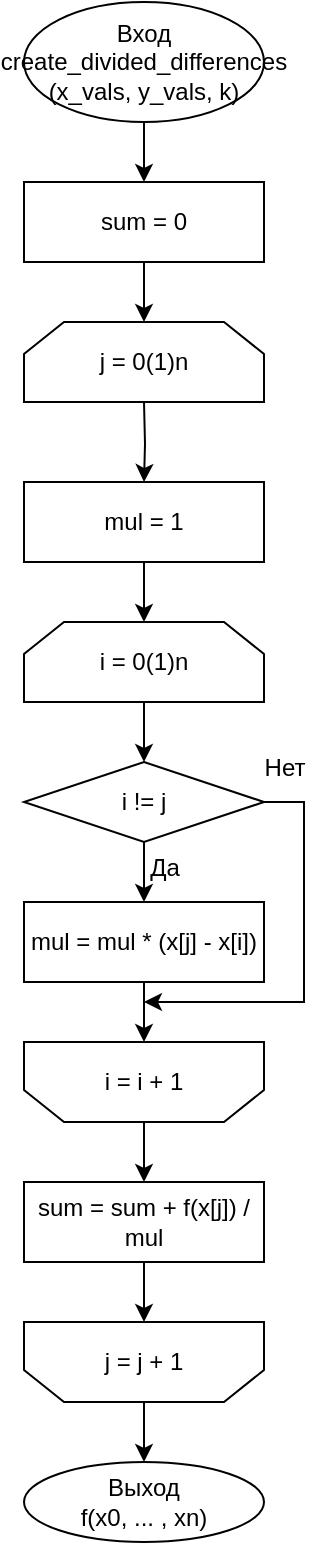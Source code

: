 <mxfile version="24.2.1" type="device">
  <diagram name="Страница — 1" id="b5Fu51LjnXdeVfcx_5U3">
    <mxGraphModel dx="1042" dy="535" grid="1" gridSize="10" guides="1" tooltips="1" connect="1" arrows="1" fold="1" page="1" pageScale="1" pageWidth="827" pageHeight="1169" math="0" shadow="0">
      <root>
        <mxCell id="0" />
        <mxCell id="1" parent="0" />
        <mxCell id="GmpKweX77fATSRwiP_Va-14" style="edgeStyle=orthogonalEdgeStyle;rounded=0;orthogonalLoop=1;jettySize=auto;html=1;entryX=0.5;entryY=0;entryDx=0;entryDy=0;" parent="1" source="GmpKweX77fATSRwiP_Va-1" target="GmpKweX77fATSRwiP_Va-5" edge="1">
          <mxGeometry relative="1" as="geometry" />
        </mxCell>
        <mxCell id="GmpKweX77fATSRwiP_Va-1" value="Вход&lt;div&gt;create_divided_differences&lt;/div&gt;&lt;div&gt;(x_vals, y_vals, k)&lt;/div&gt;" style="ellipse;whiteSpace=wrap;html=1;" parent="1" vertex="1">
          <mxGeometry x="360" y="100" width="120" height="60" as="geometry" />
        </mxCell>
        <mxCell id="GmpKweX77fATSRwiP_Va-12" style="edgeStyle=orthogonalEdgeStyle;rounded=0;orthogonalLoop=1;jettySize=auto;html=1;entryX=0.5;entryY=0;entryDx=0;entryDy=0;" parent="1" target="GmpKweX77fATSRwiP_Va-6" edge="1">
          <mxGeometry relative="1" as="geometry">
            <mxPoint x="420" y="300" as="sourcePoint" />
          </mxGeometry>
        </mxCell>
        <mxCell id="GmpKweX77fATSRwiP_Va-13" style="edgeStyle=orthogonalEdgeStyle;rounded=0;orthogonalLoop=1;jettySize=auto;html=1;entryX=0.5;entryY=0;entryDx=0;entryDy=0;" parent="1" source="GmpKweX77fATSRwiP_Va-5" edge="1">
          <mxGeometry relative="1" as="geometry">
            <mxPoint x="420" y="260" as="targetPoint" />
          </mxGeometry>
        </mxCell>
        <mxCell id="GmpKweX77fATSRwiP_Va-5" value="sum = 0" style="rounded=0;whiteSpace=wrap;html=1;" parent="1" vertex="1">
          <mxGeometry x="360" y="190" width="120" height="40" as="geometry" />
        </mxCell>
        <mxCell id="GmpKweX77fATSRwiP_Va-11" style="edgeStyle=orthogonalEdgeStyle;rounded=0;orthogonalLoop=1;jettySize=auto;html=1;entryX=0.5;entryY=0;entryDx=0;entryDy=0;" parent="1" source="GmpKweX77fATSRwiP_Va-6" edge="1">
          <mxGeometry relative="1" as="geometry">
            <mxPoint x="420" y="410" as="targetPoint" />
          </mxGeometry>
        </mxCell>
        <mxCell id="GmpKweX77fATSRwiP_Va-6" value="mul = 1" style="rounded=0;whiteSpace=wrap;html=1;" parent="1" vertex="1">
          <mxGeometry x="360" y="340" width="120" height="40" as="geometry" />
        </mxCell>
        <mxCell id="GmpKweX77fATSRwiP_Va-23" style="edgeStyle=orthogonalEdgeStyle;rounded=0;orthogonalLoop=1;jettySize=auto;html=1;entryX=0.5;entryY=1;entryDx=0;entryDy=0;" parent="1" source="GmpKweX77fATSRwiP_Va-7" target="GmpKweX77fATSRwiP_Va-22" edge="1">
          <mxGeometry relative="1" as="geometry" />
        </mxCell>
        <mxCell id="GmpKweX77fATSRwiP_Va-7" value="mul = mul * (x[j] - x[i])" style="rounded=0;whiteSpace=wrap;html=1;" parent="1" vertex="1">
          <mxGeometry x="360" y="550" width="120" height="40" as="geometry" />
        </mxCell>
        <mxCell id="GmpKweX77fATSRwiP_Va-27" style="edgeStyle=orthogonalEdgeStyle;rounded=0;orthogonalLoop=1;jettySize=auto;html=1;" parent="1" source="GmpKweX77fATSRwiP_Va-15" target="GmpKweX77fATSRwiP_Va-26" edge="1">
          <mxGeometry relative="1" as="geometry" />
        </mxCell>
        <mxCell id="GmpKweX77fATSRwiP_Va-15" value="sum = sum + f(x[j]) / mul" style="rounded=0;whiteSpace=wrap;html=1;" parent="1" vertex="1">
          <mxGeometry x="360" y="690" width="120" height="40" as="geometry" />
        </mxCell>
        <mxCell id="GmpKweX77fATSRwiP_Va-18" value="Выход&lt;div&gt;f(x0, ... , xn)&lt;/div&gt;" style="ellipse;whiteSpace=wrap;html=1;" parent="1" vertex="1">
          <mxGeometry x="360" y="830" width="120" height="40" as="geometry" />
        </mxCell>
        <mxCell id="Ecfa0SH4_Y8q_K_p52DG-2" style="edgeStyle=orthogonalEdgeStyle;rounded=0;orthogonalLoop=1;jettySize=auto;html=1;entryX=0.5;entryY=0;entryDx=0;entryDy=0;" edge="1" parent="1" source="GmpKweX77fATSRwiP_Va-20" target="Ecfa0SH4_Y8q_K_p52DG-1">
          <mxGeometry relative="1" as="geometry" />
        </mxCell>
        <mxCell id="GmpKweX77fATSRwiP_Va-20" value="i = 0(1)n" style="shape=loopLimit;whiteSpace=wrap;html=1;direction=east;" parent="1" vertex="1">
          <mxGeometry x="360" y="410" width="120" height="40" as="geometry" />
        </mxCell>
        <mxCell id="GmpKweX77fATSRwiP_Va-25" style="edgeStyle=orthogonalEdgeStyle;rounded=0;orthogonalLoop=1;jettySize=auto;html=1;entryX=0.5;entryY=0;entryDx=0;entryDy=0;" parent="1" source="GmpKweX77fATSRwiP_Va-22" target="GmpKweX77fATSRwiP_Va-15" edge="1">
          <mxGeometry relative="1" as="geometry" />
        </mxCell>
        <mxCell id="GmpKweX77fATSRwiP_Va-22" value="i = i + 1" style="shape=loopLimit;whiteSpace=wrap;html=1;direction=west;" parent="1" vertex="1">
          <mxGeometry x="360" y="620" width="120" height="40" as="geometry" />
        </mxCell>
        <mxCell id="GmpKweX77fATSRwiP_Va-24" value="j = 0(1)n" style="shape=loopLimit;whiteSpace=wrap;html=1;direction=east;" parent="1" vertex="1">
          <mxGeometry x="360" y="260" width="120" height="40" as="geometry" />
        </mxCell>
        <mxCell id="GmpKweX77fATSRwiP_Va-28" style="edgeStyle=orthogonalEdgeStyle;rounded=0;orthogonalLoop=1;jettySize=auto;html=1;entryX=0.5;entryY=0;entryDx=0;entryDy=0;" parent="1" source="GmpKweX77fATSRwiP_Va-26" target="GmpKweX77fATSRwiP_Va-18" edge="1">
          <mxGeometry relative="1" as="geometry" />
        </mxCell>
        <mxCell id="GmpKweX77fATSRwiP_Va-26" value="j = j + 1" style="shape=loopLimit;whiteSpace=wrap;html=1;direction=west;" parent="1" vertex="1">
          <mxGeometry x="360" y="760" width="120" height="40" as="geometry" />
        </mxCell>
        <mxCell id="Ecfa0SH4_Y8q_K_p52DG-3" style="edgeStyle=orthogonalEdgeStyle;rounded=0;orthogonalLoop=1;jettySize=auto;html=1;entryX=0.5;entryY=0;entryDx=0;entryDy=0;" edge="1" parent="1" source="Ecfa0SH4_Y8q_K_p52DG-1" target="GmpKweX77fATSRwiP_Va-7">
          <mxGeometry relative="1" as="geometry" />
        </mxCell>
        <mxCell id="Ecfa0SH4_Y8q_K_p52DG-4" style="edgeStyle=orthogonalEdgeStyle;rounded=0;orthogonalLoop=1;jettySize=auto;html=1;exitX=1;exitY=0.5;exitDx=0;exitDy=0;" edge="1" parent="1" source="Ecfa0SH4_Y8q_K_p52DG-1">
          <mxGeometry relative="1" as="geometry">
            <mxPoint x="420" y="600" as="targetPoint" />
            <Array as="points">
              <mxPoint x="500" y="500" />
              <mxPoint x="500" y="600" />
              <mxPoint x="431" y="600" />
            </Array>
          </mxGeometry>
        </mxCell>
        <mxCell id="Ecfa0SH4_Y8q_K_p52DG-1" value="i != j" style="rhombus;whiteSpace=wrap;html=1;" vertex="1" parent="1">
          <mxGeometry x="360" y="480" width="120" height="40" as="geometry" />
        </mxCell>
        <mxCell id="Ecfa0SH4_Y8q_K_p52DG-5" value="Да" style="text;html=1;align=center;verticalAlign=middle;resizable=0;points=[];autosize=1;strokeColor=none;fillColor=none;" vertex="1" parent="1">
          <mxGeometry x="410" y="518" width="40" height="30" as="geometry" />
        </mxCell>
        <mxCell id="Ecfa0SH4_Y8q_K_p52DG-6" value="Нет" style="text;html=1;align=center;verticalAlign=middle;resizable=0;points=[];autosize=1;strokeColor=none;fillColor=none;" vertex="1" parent="1">
          <mxGeometry x="470" y="468" width="40" height="30" as="geometry" />
        </mxCell>
      </root>
    </mxGraphModel>
  </diagram>
</mxfile>

